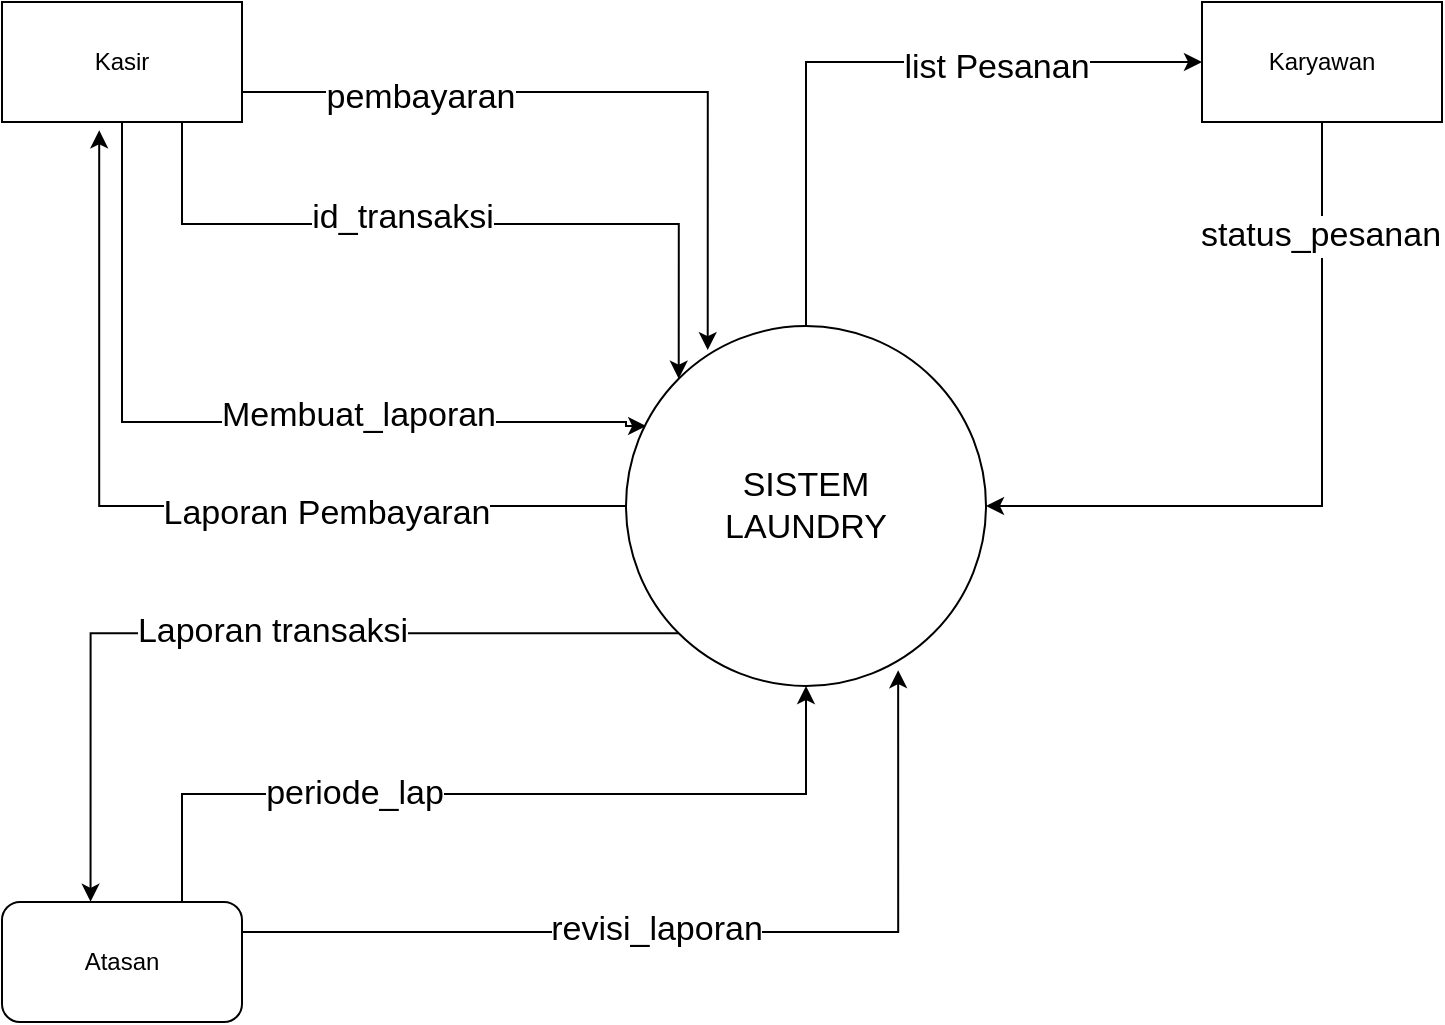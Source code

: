 <mxfile version="20.7.4" type="github" pages="5">
  <diagram name="Page-1" id="b520641d-4fe3-3701-9064-5fc419738815">
    <mxGraphModel dx="880" dy="465" grid="1" gridSize="10" guides="1" tooltips="1" connect="1" arrows="1" fold="1" page="1" pageScale="1" pageWidth="1100" pageHeight="850" background="none" math="0" shadow="0">
      <root>
        <mxCell id="0" />
        <mxCell id="1" parent="0" />
        <mxCell id="gmkQyzEVSHB1KBnhdpyR-9" style="edgeStyle=orthogonalEdgeStyle;rounded=0;orthogonalLoop=1;jettySize=auto;html=1;exitX=0.75;exitY=1;exitDx=0;exitDy=0;entryX=0;entryY=0;entryDx=0;entryDy=0;fontSize=17;" parent="1" source="gmkQyzEVSHB1KBnhdpyR-1" target="gmkQyzEVSHB1KBnhdpyR-2" edge="1">
          <mxGeometry relative="1" as="geometry" />
        </mxCell>
        <mxCell id="gmkQyzEVSHB1KBnhdpyR-10" value="id_transaksi" style="edgeLabel;html=1;align=center;verticalAlign=middle;resizable=0;points=[];fontSize=17;" parent="gmkQyzEVSHB1KBnhdpyR-9" vertex="1" connectable="0">
          <mxGeometry x="-0.403" y="3" relative="1" as="geometry">
            <mxPoint x="48" as="offset" />
          </mxGeometry>
        </mxCell>
        <mxCell id="gmkQyzEVSHB1KBnhdpyR-11" style="edgeStyle=orthogonalEdgeStyle;rounded=0;orthogonalLoop=1;jettySize=auto;html=1;exitX=1;exitY=0.75;exitDx=0;exitDy=0;entryX=0.227;entryY=0.067;entryDx=0;entryDy=0;entryPerimeter=0;fontSize=17;" parent="1" source="gmkQyzEVSHB1KBnhdpyR-1" target="gmkQyzEVSHB1KBnhdpyR-2" edge="1">
          <mxGeometry relative="1" as="geometry" />
        </mxCell>
        <mxCell id="gmkQyzEVSHB1KBnhdpyR-12" value="pembayaran" style="edgeLabel;html=1;align=center;verticalAlign=middle;resizable=0;points=[];fontSize=17;" parent="gmkQyzEVSHB1KBnhdpyR-11" vertex="1" connectable="0">
          <mxGeometry x="-0.51" y="-3" relative="1" as="geometry">
            <mxPoint as="offset" />
          </mxGeometry>
        </mxCell>
        <mxCell id="PLoJnBfHy9YoaFX-_E0t-13" style="edgeStyle=orthogonalEdgeStyle;rounded=0;orthogonalLoop=1;jettySize=auto;html=1;exitX=0.5;exitY=1;exitDx=0;exitDy=0;entryX=0.056;entryY=0.278;entryDx=0;entryDy=0;entryPerimeter=0;fontSize=17;startArrow=none;startFill=0;endArrow=classic;endFill=1;" parent="1" source="gmkQyzEVSHB1KBnhdpyR-1" target="gmkQyzEVSHB1KBnhdpyR-2" edge="1">
          <mxGeometry relative="1" as="geometry">
            <Array as="points">
              <mxPoint x="220" y="310" />
              <mxPoint x="472" y="310" />
              <mxPoint x="472" y="312" />
            </Array>
          </mxGeometry>
        </mxCell>
        <mxCell id="PLoJnBfHy9YoaFX-_E0t-14" value="Membuat_laporan" style="edgeLabel;html=1;align=center;verticalAlign=middle;resizable=0;points=[];fontSize=17;" parent="PLoJnBfHy9YoaFX-_E0t-13" vertex="1" connectable="0">
          <mxGeometry x="0.067" y="3" relative="1" as="geometry">
            <mxPoint x="47" as="offset" />
          </mxGeometry>
        </mxCell>
        <mxCell id="gmkQyzEVSHB1KBnhdpyR-1" value="Kasir" style="rounded=0;whiteSpace=wrap;html=1;" parent="1" vertex="1">
          <mxGeometry x="160" y="100" width="120" height="60" as="geometry" />
        </mxCell>
        <mxCell id="gmkQyzEVSHB1KBnhdpyR-14" style="edgeStyle=orthogonalEdgeStyle;rounded=0;orthogonalLoop=1;jettySize=auto;html=1;exitX=0;exitY=0.5;exitDx=0;exitDy=0;entryX=0.405;entryY=1.069;entryDx=0;entryDy=0;entryPerimeter=0;fontSize=17;" parent="1" source="gmkQyzEVSHB1KBnhdpyR-2" target="gmkQyzEVSHB1KBnhdpyR-1" edge="1">
          <mxGeometry relative="1" as="geometry" />
        </mxCell>
        <mxCell id="gmkQyzEVSHB1KBnhdpyR-15" value="Laporan Pembayaran" style="edgeLabel;html=1;align=center;verticalAlign=middle;resizable=0;points=[];fontSize=17;" parent="gmkQyzEVSHB1KBnhdpyR-14" vertex="1" connectable="0">
          <mxGeometry x="-0.314" y="4" relative="1" as="geometry">
            <mxPoint x="5" as="offset" />
          </mxGeometry>
        </mxCell>
        <mxCell id="gmkQyzEVSHB1KBnhdpyR-22" style="edgeStyle=orthogonalEdgeStyle;rounded=0;orthogonalLoop=1;jettySize=auto;html=1;exitX=0.5;exitY=0;exitDx=0;exitDy=0;entryX=0;entryY=0.5;entryDx=0;entryDy=0;fontSize=17;" parent="1" source="gmkQyzEVSHB1KBnhdpyR-2" target="gmkQyzEVSHB1KBnhdpyR-3" edge="1">
          <mxGeometry relative="1" as="geometry" />
        </mxCell>
        <mxCell id="gmkQyzEVSHB1KBnhdpyR-23" value="list Pesanan" style="edgeLabel;html=1;align=center;verticalAlign=middle;resizable=0;points=[];fontSize=17;" parent="gmkQyzEVSHB1KBnhdpyR-22" vertex="1" connectable="0">
          <mxGeometry x="0.082" y="-3" relative="1" as="geometry">
            <mxPoint x="48" as="offset" />
          </mxGeometry>
        </mxCell>
        <mxCell id="gmkQyzEVSHB1KBnhdpyR-25" style="edgeStyle=orthogonalEdgeStyle;rounded=0;orthogonalLoop=1;jettySize=auto;html=1;exitX=0;exitY=1;exitDx=0;exitDy=0;entryX=0.369;entryY=-0.002;entryDx=0;entryDy=0;entryPerimeter=0;fontSize=17;" parent="1" source="gmkQyzEVSHB1KBnhdpyR-2" target="gmkQyzEVSHB1KBnhdpyR-5" edge="1">
          <mxGeometry relative="1" as="geometry" />
        </mxCell>
        <mxCell id="gmkQyzEVSHB1KBnhdpyR-26" value="Laporan transaksi" style="edgeLabel;html=1;align=center;verticalAlign=middle;resizable=0;points=[];fontSize=17;" parent="gmkQyzEVSHB1KBnhdpyR-25" vertex="1" connectable="0">
          <mxGeometry x="-0.047" y="-1" relative="1" as="geometry">
            <mxPoint as="offset" />
          </mxGeometry>
        </mxCell>
        <mxCell id="gmkQyzEVSHB1KBnhdpyR-2" value="&lt;font style=&quot;font-size: 17px;&quot;&gt;SISTEM &lt;br&gt;LAUNDRY&lt;/font&gt;" style="ellipse;whiteSpace=wrap;html=1;" parent="1" vertex="1">
          <mxGeometry x="472" y="262" width="180" height="180" as="geometry" />
        </mxCell>
        <mxCell id="gmkQyzEVSHB1KBnhdpyR-18" style="edgeStyle=orthogonalEdgeStyle;rounded=0;orthogonalLoop=1;jettySize=auto;html=1;exitX=0.5;exitY=1;exitDx=0;exitDy=0;entryX=1;entryY=0.5;entryDx=0;entryDy=0;fontSize=17;" parent="1" source="gmkQyzEVSHB1KBnhdpyR-3" target="gmkQyzEVSHB1KBnhdpyR-2" edge="1">
          <mxGeometry relative="1" as="geometry" />
        </mxCell>
        <mxCell id="gmkQyzEVSHB1KBnhdpyR-19" value="status_pesanan" style="edgeLabel;html=1;align=center;verticalAlign=middle;resizable=0;points=[];fontSize=17;" parent="gmkQyzEVSHB1KBnhdpyR-18" vertex="1" connectable="0">
          <mxGeometry x="-0.683" y="-1" relative="1" as="geometry">
            <mxPoint as="offset" />
          </mxGeometry>
        </mxCell>
        <mxCell id="gmkQyzEVSHB1KBnhdpyR-3" value="Karyawan" style="rounded=0;whiteSpace=wrap;html=1;" parent="1" vertex="1">
          <mxGeometry x="760" y="100" width="120" height="60" as="geometry" />
        </mxCell>
        <mxCell id="gmkQyzEVSHB1KBnhdpyR-8" style="edgeStyle=orthogonalEdgeStyle;rounded=0;orthogonalLoop=1;jettySize=auto;html=1;exitX=0.75;exitY=0;exitDx=0;exitDy=0;fontSize=17;" parent="1" source="gmkQyzEVSHB1KBnhdpyR-5" target="gmkQyzEVSHB1KBnhdpyR-2" edge="1">
          <mxGeometry relative="1" as="geometry" />
        </mxCell>
        <mxCell id="gmkQyzEVSHB1KBnhdpyR-24" value="periode_lap" style="edgeLabel;html=1;align=center;verticalAlign=middle;resizable=0;points=[];fontSize=17;" parent="gmkQyzEVSHB1KBnhdpyR-8" vertex="1" connectable="0">
          <mxGeometry x="-0.335" relative="1" as="geometry">
            <mxPoint as="offset" />
          </mxGeometry>
        </mxCell>
        <mxCell id="PLoJnBfHy9YoaFX-_E0t-9" style="edgeStyle=orthogonalEdgeStyle;rounded=0;orthogonalLoop=1;jettySize=auto;html=1;exitX=1;exitY=0.25;exitDx=0;exitDy=0;entryX=0.756;entryY=0.956;entryDx=0;entryDy=0;entryPerimeter=0;fontSize=17;startArrow=none;startFill=0;endArrow=classic;endFill=1;" parent="1" source="gmkQyzEVSHB1KBnhdpyR-5" target="gmkQyzEVSHB1KBnhdpyR-2" edge="1">
          <mxGeometry relative="1" as="geometry" />
        </mxCell>
        <mxCell id="PLoJnBfHy9YoaFX-_E0t-10" value="revisi_laporan" style="edgeLabel;html=1;align=center;verticalAlign=middle;resizable=0;points=[];fontSize=17;" parent="PLoJnBfHy9YoaFX-_E0t-9" vertex="1" connectable="0">
          <mxGeometry x="-0.098" y="-3" relative="1" as="geometry">
            <mxPoint y="-4" as="offset" />
          </mxGeometry>
        </mxCell>
        <mxCell id="gmkQyzEVSHB1KBnhdpyR-5" value="Atasan" style="rounded=1;whiteSpace=wrap;html=1;" parent="1" vertex="1">
          <mxGeometry x="160" y="550" width="120" height="60" as="geometry" />
        </mxCell>
      </root>
    </mxGraphModel>
  </diagram>
  <diagram id="h-2sY4D89F5GFu1-Nezz" name="Halaman-2">
    <mxGraphModel dx="880" dy="465" grid="1" gridSize="10" guides="1" tooltips="1" connect="1" arrows="1" fold="1" page="1" pageScale="1" pageWidth="827" pageHeight="1169" math="0" shadow="0">
      <root>
        <mxCell id="0" />
        <mxCell id="1" parent="0" />
        <mxCell id="NVnCQtZbrxtKKmBB1BB7-1" style="edgeStyle=orthogonalEdgeStyle;rounded=0;orthogonalLoop=1;jettySize=auto;html=1;exitX=0.75;exitY=1;exitDx=0;exitDy=0;entryX=0.408;entryY=-0.017;entryDx=0;entryDy=0;fontSize=17;entryPerimeter=0;" parent="1" source="NVnCQtZbrxtKKmBB1BB7-5" target="NVnCQtZbrxtKKmBB1BB7-8" edge="1">
          <mxGeometry relative="1" as="geometry">
            <mxPoint x="340.36" y="288.36" as="targetPoint" />
          </mxGeometry>
        </mxCell>
        <mxCell id="NVnCQtZbrxtKKmBB1BB7-2" value="id_transaksi" style="edgeLabel;html=1;align=center;verticalAlign=middle;resizable=0;points=[];fontSize=17;" parent="NVnCQtZbrxtKKmBB1BB7-1" vertex="1" connectable="0">
          <mxGeometry x="-0.403" y="3" relative="1" as="geometry">
            <mxPoint x="48" as="offset" />
          </mxGeometry>
        </mxCell>
        <mxCell id="NVnCQtZbrxtKKmBB1BB7-3" style="edgeStyle=orthogonalEdgeStyle;rounded=0;orthogonalLoop=1;jettySize=auto;html=1;exitX=1;exitY=0.75;exitDx=0;exitDy=0;entryX=0.633;entryY=-0.017;entryDx=0;entryDy=0;entryPerimeter=0;fontSize=17;" parent="1" source="NVnCQtZbrxtKKmBB1BB7-5" target="NVnCQtZbrxtKKmBB1BB7-8" edge="1">
          <mxGeometry relative="1" as="geometry">
            <mxPoint x="354.86" y="274.06" as="targetPoint" />
          </mxGeometry>
        </mxCell>
        <mxCell id="NVnCQtZbrxtKKmBB1BB7-4" value="pembayaran" style="edgeLabel;html=1;align=center;verticalAlign=middle;resizable=0;points=[];fontSize=17;" parent="NVnCQtZbrxtKKmBB1BB7-3" vertex="1" connectable="0">
          <mxGeometry x="-0.51" y="-3" relative="1" as="geometry">
            <mxPoint as="offset" />
          </mxGeometry>
        </mxCell>
        <mxCell id="3VnZA3nmT3vvTwH0N_-h-5" style="edgeStyle=orthogonalEdgeStyle;rounded=0;orthogonalLoop=1;jettySize=auto;html=1;exitX=0.5;exitY=1;exitDx=0;exitDy=0;entryX=0.006;entryY=0.368;entryDx=0;entryDy=0;entryPerimeter=0;fontSize=17;startArrow=none;startFill=0;endArrow=classic;endFill=1;" parent="1" source="NVnCQtZbrxtKKmBB1BB7-5" target="NVnCQtZbrxtKKmBB1BB7-8" edge="1">
          <mxGeometry relative="1" as="geometry" />
        </mxCell>
        <mxCell id="3VnZA3nmT3vvTwH0N_-h-6" value="Membuat_Laporan" style="edgeLabel;html=1;align=center;verticalAlign=middle;resizable=0;points=[];fontSize=17;" parent="3VnZA3nmT3vvTwH0N_-h-5" vertex="1" connectable="0">
          <mxGeometry x="0.126" y="-1" relative="1" as="geometry">
            <mxPoint x="49" as="offset" />
          </mxGeometry>
        </mxCell>
        <mxCell id="NVnCQtZbrxtKKmBB1BB7-5" value="Kasir" style="rounded=0;whiteSpace=wrap;html=1;" parent="1" vertex="1">
          <mxGeometry x="2" y="100" width="120" height="60" as="geometry" />
        </mxCell>
        <mxCell id="NVnCQtZbrxtKKmBB1BB7-6" style="edgeStyle=orthogonalEdgeStyle;rounded=0;orthogonalLoop=1;jettySize=auto;html=1;entryX=0.405;entryY=1.069;entryDx=0;entryDy=0;entryPerimeter=0;fontSize=17;exitX=0;exitY=0.684;exitDx=0;exitDy=0;exitPerimeter=0;" parent="1" source="NVnCQtZbrxtKKmBB1BB7-8" target="NVnCQtZbrxtKKmBB1BB7-5" edge="1">
          <mxGeometry relative="1" as="geometry">
            <mxPoint x="314" y="352" as="sourcePoint" />
          </mxGeometry>
        </mxCell>
        <mxCell id="NVnCQtZbrxtKKmBB1BB7-7" value="Laporan Pembayaran" style="edgeLabel;html=1;align=center;verticalAlign=middle;resizable=0;points=[];fontSize=17;" parent="NVnCQtZbrxtKKmBB1BB7-6" vertex="1" connectable="0">
          <mxGeometry x="-0.314" y="4" relative="1" as="geometry">
            <mxPoint x="17" as="offset" />
          </mxGeometry>
        </mxCell>
        <mxCell id="wMjJxN7XQBI4Dl49JJMS-15" style="edgeStyle=none;rounded=0;orthogonalLoop=1;jettySize=auto;html=1;fontSize=17;entryX=0.5;entryY=0;entryDx=0;entryDy=0;exitX=1;exitY=1;exitDx=0;exitDy=0;" parent="1" source="NVnCQtZbrxtKKmBB1BB7-8" target="vqluylLDk3Z0Pv0C5D-C-7" edge="1">
          <mxGeometry relative="1" as="geometry" />
        </mxCell>
        <mxCell id="wMjJxN7XQBI4Dl49JJMS-16" value="Rec_user" style="edgeLabel;html=1;align=center;verticalAlign=middle;resizable=0;points=[];fontSize=17;" parent="wMjJxN7XQBI4Dl49JJMS-15" vertex="1" connectable="0">
          <mxGeometry x="-0.431" y="-3" relative="1" as="geometry">
            <mxPoint as="offset" />
          </mxGeometry>
        </mxCell>
        <mxCell id="wMjJxN7XQBI4Dl49JJMS-19" style="edgeStyle=none;rounded=0;orthogonalLoop=1;jettySize=auto;html=1;exitX=0;exitY=1;exitDx=0;exitDy=0;entryX=0.463;entryY=-0.028;entryDx=0;entryDy=0;entryPerimeter=0;fontSize=17;" parent="1" source="NVnCQtZbrxtKKmBB1BB7-8" target="NVnCQtZbrxtKKmBB1BB7-9" edge="1">
          <mxGeometry relative="1" as="geometry" />
        </mxCell>
        <mxCell id="wMjJxN7XQBI4Dl49JJMS-20" value="Rec_paket" style="edgeLabel;html=1;align=center;verticalAlign=middle;resizable=0;points=[];fontSize=17;" parent="wMjJxN7XQBI4Dl49JJMS-19" vertex="1" connectable="0">
          <mxGeometry x="-0.12" y="-3" relative="1" as="geometry">
            <mxPoint as="offset" />
          </mxGeometry>
        </mxCell>
        <mxCell id="NVnCQtZbrxtKKmBB1BB7-8" value="Mengolah&lt;br&gt;Data&lt;br&gt;Transaksi" style="ellipse;whiteSpace=wrap;html=1;aspect=fixed;fontSize=17;" parent="1" vertex="1">
          <mxGeometry x="272" y="290" width="120" height="120" as="geometry" />
        </mxCell>
        <mxCell id="wMjJxN7XQBI4Dl49JJMS-34" style="edgeStyle=none;rounded=0;orthogonalLoop=1;jettySize=auto;html=1;exitX=0.25;exitY=1;exitDx=0;exitDy=0;fontSize=17;" parent="1" source="NVnCQtZbrxtKKmBB1BB7-9" target="wMjJxN7XQBI4Dl49JJMS-14" edge="1">
          <mxGeometry relative="1" as="geometry" />
        </mxCell>
        <mxCell id="wMjJxN7XQBI4Dl49JJMS-35" value="Rec_Paket" style="edgeLabel;html=1;align=center;verticalAlign=middle;resizable=0;points=[];fontSize=17;" parent="wMjJxN7XQBI4Dl49JJMS-34" vertex="1" connectable="0">
          <mxGeometry x="-0.239" y="-1" relative="1" as="geometry">
            <mxPoint x="1" as="offset" />
          </mxGeometry>
        </mxCell>
        <mxCell id="NVnCQtZbrxtKKmBB1BB7-9" value="Paket" style="shape=partialRectangle;whiteSpace=wrap;html=1;left=0;right=0;fillColor=none;fontSize=17;" parent="1" vertex="1">
          <mxGeometry x="38" y="521" width="120" height="60" as="geometry" />
        </mxCell>
        <mxCell id="NVnCQtZbrxtKKmBB1BB7-10" value="Pelanggan" style="shape=partialRectangle;whiteSpace=wrap;html=1;left=0;right=0;fillColor=none;fontSize=17;" parent="1" vertex="1">
          <mxGeometry x="241" y="521" width="120" height="60" as="geometry" />
        </mxCell>
        <mxCell id="vqluylLDk3Z0Pv0C5D-C-1" style="edgeStyle=orthogonalEdgeStyle;rounded=0;orthogonalLoop=1;jettySize=auto;html=1;exitX=0.333;exitY=0;exitDx=0;exitDy=0;entryX=0;entryY=0.5;entryDx=0;entryDy=0;fontSize=17;exitPerimeter=0;" parent="1" source="vqluylLDk3Z0Pv0C5D-C-6" target="vqluylLDk3Z0Pv0C5D-C-5" edge="1">
          <mxGeometry relative="1" as="geometry">
            <mxPoint x="508" y="258.0" as="sourcePoint" />
          </mxGeometry>
        </mxCell>
        <mxCell id="vqluylLDk3Z0Pv0C5D-C-2" value="list Pesanan" style="edgeLabel;html=1;align=center;verticalAlign=middle;resizable=0;points=[];fontSize=17;" parent="vqluylLDk3Z0Pv0C5D-C-1" vertex="1" connectable="0">
          <mxGeometry x="0.082" y="-3" relative="1" as="geometry">
            <mxPoint x="48" as="offset" />
          </mxGeometry>
        </mxCell>
        <mxCell id="vqluylLDk3Z0Pv0C5D-C-3" style="edgeStyle=orthogonalEdgeStyle;rounded=0;orthogonalLoop=1;jettySize=auto;html=1;exitX=0.5;exitY=1;exitDx=0;exitDy=0;entryX=1;entryY=0;entryDx=0;entryDy=0;fontSize=17;" parent="1" source="vqluylLDk3Z0Pv0C5D-C-5" target="vqluylLDk3Z0Pv0C5D-C-6" edge="1">
          <mxGeometry relative="1" as="geometry">
            <mxPoint x="598" y="348" as="targetPoint" />
          </mxGeometry>
        </mxCell>
        <mxCell id="vqluylLDk3Z0Pv0C5D-C-4" value="status_pesanan" style="edgeLabel;html=1;align=center;verticalAlign=middle;resizable=0;points=[];fontSize=17;" parent="vqluylLDk3Z0Pv0C5D-C-3" vertex="1" connectable="0">
          <mxGeometry x="-0.683" y="-1" relative="1" as="geometry">
            <mxPoint as="offset" />
          </mxGeometry>
        </mxCell>
        <mxCell id="vqluylLDk3Z0Pv0C5D-C-5" value="Karyawan" style="rounded=0;whiteSpace=wrap;html=1;" parent="1" vertex="1">
          <mxGeometry x="706" y="96" width="120" height="60" as="geometry" />
        </mxCell>
        <mxCell id="vqluylLDk3Z0Pv0C5D-C-6" value="Mengolah&lt;br&gt;Data&lt;br&gt;Pesanan" style="ellipse;whiteSpace=wrap;html=1;aspect=fixed;fontSize=17;" parent="1" vertex="1">
          <mxGeometry x="446" y="286" width="120" height="120" as="geometry" />
        </mxCell>
        <mxCell id="vqluylLDk3Z0Pv0C5D-C-7" value="User" style="shape=partialRectangle;whiteSpace=wrap;html=1;left=0;right=0;fillColor=none;fontSize=17;" parent="1" vertex="1">
          <mxGeometry x="441" y="520" width="120" height="60" as="geometry" />
        </mxCell>
        <mxCell id="vqluylLDk3Z0Pv0C5D-C-8" value="transaksi" style="shape=partialRectangle;whiteSpace=wrap;html=1;left=0;right=0;fillColor=none;fontSize=17;" parent="1" vertex="1">
          <mxGeometry x="642" y="520" width="120" height="60" as="geometry" />
        </mxCell>
        <mxCell id="wMjJxN7XQBI4Dl49JJMS-6" style="edgeStyle=orthogonalEdgeStyle;rounded=0;orthogonalLoop=1;jettySize=auto;html=1;entryX=0.369;entryY=-0.002;entryDx=0;entryDy=0;entryPerimeter=0;fontSize=17;exitX=-0.007;exitY=0.399;exitDx=0;exitDy=0;exitPerimeter=0;" parent="1" source="wMjJxN7XQBI4Dl49JJMS-14" target="wMjJxN7XQBI4Dl49JJMS-10" edge="1">
          <mxGeometry relative="1" as="geometry">
            <mxPoint x="230" y="755" as="sourcePoint" />
          </mxGeometry>
        </mxCell>
        <mxCell id="wMjJxN7XQBI4Dl49JJMS-7" value="Laporan transaksi" style="edgeLabel;html=1;align=center;verticalAlign=middle;resizable=0;points=[];fontSize=17;" parent="wMjJxN7XQBI4Dl49JJMS-6" vertex="1" connectable="0">
          <mxGeometry x="-0.047" y="-1" relative="1" as="geometry">
            <mxPoint as="offset" />
          </mxGeometry>
        </mxCell>
        <mxCell id="wMjJxN7XQBI4Dl49JJMS-8" style="edgeStyle=orthogonalEdgeStyle;rounded=0;orthogonalLoop=1;jettySize=auto;html=1;exitX=0.75;exitY=0;exitDx=0;exitDy=0;fontSize=17;" parent="1" source="wMjJxN7XQBI4Dl49JJMS-10" target="wMjJxN7XQBI4Dl49JJMS-14" edge="1">
          <mxGeometry relative="1" as="geometry">
            <mxPoint x="320" y="850" as="targetPoint" />
          </mxGeometry>
        </mxCell>
        <mxCell id="wMjJxN7XQBI4Dl49JJMS-9" value="periode_lap" style="edgeLabel;html=1;align=center;verticalAlign=middle;resizable=0;points=[];fontSize=17;" parent="wMjJxN7XQBI4Dl49JJMS-8" vertex="1" connectable="0">
          <mxGeometry x="-0.335" relative="1" as="geometry">
            <mxPoint as="offset" />
          </mxGeometry>
        </mxCell>
        <mxCell id="wMjJxN7XQBI4Dl49JJMS-10" value="Atasan" style="rounded=1;whiteSpace=wrap;html=1;" parent="1" vertex="1">
          <mxGeometry x="2" y="889.36" width="120" height="60" as="geometry" />
        </mxCell>
        <mxCell id="wMjJxN7XQBI4Dl49JJMS-14" value="Mengolah&lt;br&gt;Data&lt;br&gt;Laporan" style="ellipse;whiteSpace=wrap;html=1;aspect=fixed;fontSize=17;" parent="1" vertex="1">
          <mxGeometry x="270" y="705" width="120" height="120" as="geometry" />
        </mxCell>
        <mxCell id="wMjJxN7XQBI4Dl49JJMS-21" value="" style="endArrow=classic;html=1;rounded=0;fontSize=17;entryX=0.5;entryY=0;entryDx=0;entryDy=0;" parent="1" target="NVnCQtZbrxtKKmBB1BB7-10" edge="1">
          <mxGeometry width="50" height="50" relative="1" as="geometry">
            <mxPoint x="310" y="410" as="sourcePoint" />
            <mxPoint x="40" y="450" as="targetPoint" />
          </mxGeometry>
        </mxCell>
        <mxCell id="wMjJxN7XQBI4Dl49JJMS-22" value="Rec_Pelanggan" style="edgeLabel;html=1;align=center;verticalAlign=middle;resizable=0;points=[];fontSize=17;" parent="wMjJxN7XQBI4Dl49JJMS-21" vertex="1" connectable="0">
          <mxGeometry x="-0.233" y="3" relative="1" as="geometry">
            <mxPoint as="offset" />
          </mxGeometry>
        </mxCell>
        <mxCell id="wMjJxN7XQBI4Dl49JJMS-23" value="" style="endArrow=classic;startArrow=classic;html=1;rounded=0;fontSize=17;exitX=0.5;exitY=0;exitDx=0;exitDy=0;" parent="1" source="vqluylLDk3Z0Pv0C5D-C-8" target="NVnCQtZbrxtKKmBB1BB7-8" edge="1">
          <mxGeometry width="50" height="50" relative="1" as="geometry">
            <mxPoint x="570" y="500" as="sourcePoint" />
            <mxPoint x="620" y="450" as="targetPoint" />
          </mxGeometry>
        </mxCell>
        <mxCell id="wMjJxN7XQBI4Dl49JJMS-24" value="Rec.Transaksi" style="edgeLabel;html=1;align=center;verticalAlign=middle;resizable=0;points=[];fontSize=17;" parent="wMjJxN7XQBI4Dl49JJMS-23" vertex="1" connectable="0">
          <mxGeometry x="0.535" relative="1" as="geometry">
            <mxPoint x="61" y="42" as="offset" />
          </mxGeometry>
        </mxCell>
        <mxCell id="wMjJxN7XQBI4Dl49JJMS-25" value="" style="endArrow=classic;startArrow=classic;html=1;rounded=0;fontSize=17;exitX=0.75;exitY=0;exitDx=0;exitDy=0;" parent="1" source="vqluylLDk3Z0Pv0C5D-C-8" edge="1">
          <mxGeometry width="50" height="50" relative="1" as="geometry">
            <mxPoint x="865.48" y="520" as="sourcePoint" />
            <mxPoint x="550" y="380" as="targetPoint" />
          </mxGeometry>
        </mxCell>
        <mxCell id="wMjJxN7XQBI4Dl49JJMS-26" value="Rec.Transaksi" style="edgeLabel;html=1;align=center;verticalAlign=middle;resizable=0;points=[];fontSize=17;" parent="wMjJxN7XQBI4Dl49JJMS-25" vertex="1" connectable="0">
          <mxGeometry x="0.535" relative="1" as="geometry">
            <mxPoint x="61" y="42" as="offset" />
          </mxGeometry>
        </mxCell>
        <mxCell id="wMjJxN7XQBI4Dl49JJMS-28" value="" style="endArrow=none;startArrow=classic;html=1;rounded=0;fontSize=17;entryX=0.5;entryY=1;entryDx=0;entryDy=0;exitX=1;exitY=0.5;exitDx=0;exitDy=0;endFill=0;" parent="1" source="wMjJxN7XQBI4Dl49JJMS-14" target="vqluylLDk3Z0Pv0C5D-C-8" edge="1">
          <mxGeometry width="50" height="50" relative="1" as="geometry">
            <mxPoint x="560" y="670" as="sourcePoint" />
            <mxPoint x="610" y="620" as="targetPoint" />
          </mxGeometry>
        </mxCell>
        <mxCell id="wMjJxN7XQBI4Dl49JJMS-29" value="Rec_transaksi" style="edgeLabel;html=1;align=center;verticalAlign=middle;resizable=0;points=[];fontSize=17;" parent="wMjJxN7XQBI4Dl49JJMS-28" vertex="1" connectable="0">
          <mxGeometry x="-0.155" y="-2" relative="1" as="geometry">
            <mxPoint as="offset" />
          </mxGeometry>
        </mxCell>
        <mxCell id="wMjJxN7XQBI4Dl49JJMS-30" value="" style="endArrow=none;startArrow=classic;html=1;rounded=0;fontSize=17;exitX=0.667;exitY=0.029;exitDx=0;exitDy=0;exitPerimeter=0;endFill=0;" parent="1" source="wMjJxN7XQBI4Dl49JJMS-14" target="vqluylLDk3Z0Pv0C5D-C-7" edge="1">
          <mxGeometry width="50" height="50" relative="1" as="geometry">
            <mxPoint x="370" y="700" as="sourcePoint" />
            <mxPoint x="420" y="650" as="targetPoint" />
          </mxGeometry>
        </mxCell>
        <mxCell id="wMjJxN7XQBI4Dl49JJMS-31" value="Rec_User" style="edgeLabel;html=1;align=center;verticalAlign=middle;resizable=0;points=[];fontSize=17;" parent="wMjJxN7XQBI4Dl49JJMS-30" vertex="1" connectable="0">
          <mxGeometry x="-0.363" y="-3" relative="1" as="geometry">
            <mxPoint y="1" as="offset" />
          </mxGeometry>
        </mxCell>
        <mxCell id="wMjJxN7XQBI4Dl49JJMS-32" value="" style="endArrow=none;startArrow=classic;html=1;rounded=0;fontSize=17;entryX=0.5;entryY=1;entryDx=0;entryDy=0;endFill=0;" parent="1" target="NVnCQtZbrxtKKmBB1BB7-10" edge="1">
          <mxGeometry width="50" height="50" relative="1" as="geometry">
            <mxPoint x="301" y="710" as="sourcePoint" />
            <mxPoint x="270" y="600" as="targetPoint" />
            <Array as="points" />
          </mxGeometry>
        </mxCell>
        <mxCell id="wMjJxN7XQBI4Dl49JJMS-33" value="Rec_Pelanggan" style="edgeLabel;html=1;align=center;verticalAlign=middle;resizable=0;points=[];fontSize=17;" parent="wMjJxN7XQBI4Dl49JJMS-32" vertex="1" connectable="0">
          <mxGeometry x="-0.505" relative="1" as="geometry">
            <mxPoint y="-46" as="offset" />
          </mxGeometry>
        </mxCell>
        <mxCell id="qjrd3eKuODRcjqtblX96-1" style="edgeStyle=orthogonalEdgeStyle;rounded=0;orthogonalLoop=1;jettySize=auto;html=1;exitX=1;exitY=0.25;exitDx=0;exitDy=0;entryX=1;entryY=1;entryDx=0;entryDy=0;fontSize=17;startArrow=none;startFill=0;endArrow=classic;endFill=1;" parent="1" target="wMjJxN7XQBI4Dl49JJMS-14" edge="1">
          <mxGeometry relative="1" as="geometry">
            <mxPoint x="122" y="930.92" as="sourcePoint" />
            <mxPoint x="450.08" y="800.0" as="targetPoint" />
          </mxGeometry>
        </mxCell>
        <mxCell id="qjrd3eKuODRcjqtblX96-2" value="revisi_laporan" style="edgeLabel;html=1;align=center;verticalAlign=middle;resizable=0;points=[];fontSize=17;" parent="qjrd3eKuODRcjqtblX96-1" vertex="1" connectable="0">
          <mxGeometry x="-0.098" y="-3" relative="1" as="geometry">
            <mxPoint y="-4" as="offset" />
          </mxGeometry>
        </mxCell>
      </root>
    </mxGraphModel>
  </diagram>
  <diagram id="ngHB8QPKYPY-uUQaLAaR" name="Halaman-3">
    <mxGraphModel dx="880" dy="465" grid="1" gridSize="10" guides="1" tooltips="1" connect="1" arrows="1" fold="1" page="1" pageScale="1" pageWidth="827" pageHeight="1169" math="0" shadow="0">
      <root>
        <mxCell id="0" />
        <mxCell id="1" parent="0" />
        <mxCell id="3JBPiMKz8CoHigvMFbxr-1" style="edgeStyle=orthogonalEdgeStyle;rounded=0;orthogonalLoop=1;jettySize=auto;html=1;exitX=0.75;exitY=1;exitDx=0;exitDy=0;entryX=0;entryY=1;entryDx=0;entryDy=0;fontSize=17;" parent="1" source="3JBPiMKz8CoHigvMFbxr-7" target="3JBPiMKz8CoHigvMFbxr-11" edge="1">
          <mxGeometry relative="1" as="geometry">
            <mxPoint x="378.36" y="238.36" as="targetPoint" />
          </mxGeometry>
        </mxCell>
        <mxCell id="3JBPiMKz8CoHigvMFbxr-2" value="id_transaksi" style="edgeLabel;html=1;align=center;verticalAlign=middle;resizable=0;points=[];fontSize=17;" parent="3JBPiMKz8CoHigvMFbxr-1" vertex="1" connectable="0">
          <mxGeometry x="-0.403" y="3" relative="1" as="geometry">
            <mxPoint x="48" as="offset" />
          </mxGeometry>
        </mxCell>
        <mxCell id="3JBPiMKz8CoHigvMFbxr-3" style="edgeStyle=orthogonalEdgeStyle;rounded=0;orthogonalLoop=1;jettySize=auto;html=1;exitX=1;exitY=0.75;exitDx=0;exitDy=0;entryX=0;entryY=0.5;entryDx=0;entryDy=0;fontSize=17;" parent="1" source="3JBPiMKz8CoHigvMFbxr-7" target="3JBPiMKz8CoHigvMFbxr-11" edge="1">
          <mxGeometry relative="1" as="geometry">
            <mxPoint x="392.86" y="224.06" as="targetPoint" />
            <Array as="points">
              <mxPoint x="400" y="95" />
              <mxPoint x="400" y="110" />
            </Array>
          </mxGeometry>
        </mxCell>
        <mxCell id="3JBPiMKz8CoHigvMFbxr-4" value="pembayaran" style="edgeLabel;html=1;align=center;verticalAlign=middle;resizable=0;points=[];fontSize=17;" parent="3JBPiMKz8CoHigvMFbxr-3" vertex="1" connectable="0">
          <mxGeometry x="-0.51" y="-3" relative="1" as="geometry">
            <mxPoint as="offset" />
          </mxGeometry>
        </mxCell>
        <mxCell id="3JBPiMKz8CoHigvMFbxr-5" style="edgeStyle=orthogonalEdgeStyle;rounded=0;orthogonalLoop=1;jettySize=auto;html=1;exitX=0.5;exitY=1;exitDx=0;exitDy=0;entryX=0;entryY=0.5;entryDx=0;entryDy=0;fontSize=17;startArrow=none;startFill=0;endArrow=classic;endFill=1;" parent="1" source="3JBPiMKz8CoHigvMFbxr-7" edge="1">
          <mxGeometry relative="1" as="geometry">
            <mxPoint x="700.0" y="528" as="targetPoint" />
            <Array as="points">
              <mxPoint x="100" y="508" />
              <mxPoint x="640" y="508" />
              <mxPoint x="640" y="528" />
            </Array>
            <mxPoint x="100" y="138.0" as="sourcePoint" />
          </mxGeometry>
        </mxCell>
        <mxCell id="3JBPiMKz8CoHigvMFbxr-6" value="Membuat_laporan" style="edgeLabel;html=1;align=center;verticalAlign=middle;resizable=0;points=[];fontSize=17;" parent="3JBPiMKz8CoHigvMFbxr-5" vertex="1" connectable="0">
          <mxGeometry x="0.067" y="3" relative="1" as="geometry">
            <mxPoint x="47" as="offset" />
          </mxGeometry>
        </mxCell>
        <mxCell id="3JBPiMKz8CoHigvMFbxr-7" value="Kasir" style="rounded=0;whiteSpace=wrap;html=1;" parent="1" vertex="1">
          <mxGeometry x="40" y="50" width="120" height="60" as="geometry" />
        </mxCell>
        <mxCell id="3JBPiMKz8CoHigvMFbxr-8" style="edgeStyle=orthogonalEdgeStyle;rounded=0;orthogonalLoop=1;jettySize=auto;html=1;exitX=0;exitY=1;exitDx=0;exitDy=0;entryX=0.405;entryY=1.069;entryDx=0;entryDy=0;entryPerimeter=0;fontSize=17;" parent="1" source="3JBPiMKz8CoHigvMFbxr-12" target="3JBPiMKz8CoHigvMFbxr-7" edge="1">
          <mxGeometry relative="1" as="geometry">
            <mxPoint x="352" y="302" as="sourcePoint" />
          </mxGeometry>
        </mxCell>
        <mxCell id="3JBPiMKz8CoHigvMFbxr-9" value="Laporan Pembayaran" style="edgeLabel;html=1;align=center;verticalAlign=middle;resizable=0;points=[];fontSize=17;" parent="3JBPiMKz8CoHigvMFbxr-8" vertex="1" connectable="0">
          <mxGeometry x="-0.314" y="4" relative="1" as="geometry">
            <mxPoint x="5" as="offset" />
          </mxGeometry>
        </mxCell>
        <mxCell id="3JBPiMKz8CoHigvMFbxr-11" value="1.1&lt;br&gt;Catat Data Pesanan" style="ellipse;whiteSpace=wrap;html=1;aspect=fixed;fontSize=17;" parent="1" vertex="1">
          <mxGeometry x="414" y="50" width="120" height="120" as="geometry" />
        </mxCell>
        <mxCell id="3JBPiMKz8CoHigvMFbxr-12" value="1.2&lt;br&gt;Membuat&lt;br&gt;Laporan&lt;br&gt;Kasir" style="ellipse;whiteSpace=wrap;html=1;aspect=fixed;fontSize=17;" parent="1" vertex="1">
          <mxGeometry x="700" y="440" width="120" height="120" as="geometry" />
        </mxCell>
        <mxCell id="3JBPiMKz8CoHigvMFbxr-16" style="edgeStyle=orthogonalEdgeStyle;rounded=0;orthogonalLoop=1;jettySize=auto;html=1;exitX=0.25;exitY=0;exitDx=0;exitDy=0;entryX=0.2;entryY=0.933;entryDx=0;entryDy=0;entryPerimeter=0;fontSize=17;startArrow=classic;startFill=1;endArrow=none;endFill=0;" parent="1" source="3JBPiMKz8CoHigvMFbxr-13" target="3JBPiMKz8CoHigvMFbxr-11" edge="1">
          <mxGeometry relative="1" as="geometry" />
        </mxCell>
        <mxCell id="3JBPiMKz8CoHigvMFbxr-23" value="Rec_Transaksi" style="edgeLabel;html=1;align=center;verticalAlign=middle;resizable=0;points=[];fontSize=17;" parent="3JBPiMKz8CoHigvMFbxr-16" vertex="1" connectable="0">
          <mxGeometry x="-0.168" y="2" relative="1" as="geometry">
            <mxPoint as="offset" />
          </mxGeometry>
        </mxCell>
        <mxCell id="3JBPiMKz8CoHigvMFbxr-24" style="edgeStyle=orthogonalEdgeStyle;rounded=0;orthogonalLoop=1;jettySize=auto;html=1;exitX=0.75;exitY=1;exitDx=0;exitDy=0;entryX=0.025;entryY=0.317;entryDx=0;entryDy=0;entryPerimeter=0;fontSize=17;startArrow=classic;startFill=1;endArrow=classic;endFill=1;" parent="1" source="3JBPiMKz8CoHigvMFbxr-13" target="3JBPiMKz8CoHigvMFbxr-12" edge="1">
          <mxGeometry relative="1" as="geometry" />
        </mxCell>
        <mxCell id="3JBPiMKz8CoHigvMFbxr-25" value="Rec_Transaksi" style="edgeLabel;html=1;align=center;verticalAlign=middle;resizable=0;points=[];fontSize=17;" parent="3JBPiMKz8CoHigvMFbxr-24" vertex="1" connectable="0">
          <mxGeometry x="-0.165" relative="1" as="geometry">
            <mxPoint as="offset" />
          </mxGeometry>
        </mxCell>
        <mxCell id="3JBPiMKz8CoHigvMFbxr-13" value="Transaksi" style="shape=partialRectangle;whiteSpace=wrap;html=1;left=0;right=0;fillColor=none;fontSize=17;" parent="1" vertex="1">
          <mxGeometry x="220" y="320" width="120" height="60" as="geometry" />
        </mxCell>
        <mxCell id="3JBPiMKz8CoHigvMFbxr-18" style="edgeStyle=orthogonalEdgeStyle;rounded=0;orthogonalLoop=1;jettySize=auto;html=1;exitX=0.5;exitY=0;exitDx=0;exitDy=0;entryX=0.717;entryY=0.983;entryDx=0;entryDy=0;entryPerimeter=0;fontSize=17;startArrow=classic;startFill=1;endArrow=classic;endFill=1;" parent="1" source="3JBPiMKz8CoHigvMFbxr-14" target="3JBPiMKz8CoHigvMFbxr-11" edge="1">
          <mxGeometry relative="1" as="geometry" />
        </mxCell>
        <mxCell id="3JBPiMKz8CoHigvMFbxr-21" value="Rec_pelanggan" style="edgeLabel;html=1;align=center;verticalAlign=middle;resizable=0;points=[];fontSize=17;" parent="3JBPiMKz8CoHigvMFbxr-18" vertex="1" connectable="0">
          <mxGeometry x="0.25" y="-1" relative="1" as="geometry">
            <mxPoint as="offset" />
          </mxGeometry>
        </mxCell>
        <mxCell id="3JBPiMKz8CoHigvMFbxr-14" value="Pelanggan" style="shape=partialRectangle;whiteSpace=wrap;html=1;left=0;right=0;fillColor=none;fontSize=17;" parent="1" vertex="1">
          <mxGeometry x="440" y="320" width="120" height="60" as="geometry" />
        </mxCell>
        <mxCell id="3JBPiMKz8CoHigvMFbxr-20" style="edgeStyle=orthogonalEdgeStyle;rounded=0;orthogonalLoop=1;jettySize=auto;html=1;exitX=0;exitY=0.5;exitDx=0;exitDy=0;entryX=1;entryY=0.5;entryDx=0;entryDy=0;fontSize=17;startArrow=classic;startFill=1;endArrow=classic;endFill=1;" parent="1" source="3JBPiMKz8CoHigvMFbxr-19" target="3JBPiMKz8CoHigvMFbxr-11" edge="1">
          <mxGeometry relative="1" as="geometry" />
        </mxCell>
        <mxCell id="3JBPiMKz8CoHigvMFbxr-22" value="Rec&lt;br&gt;Pelanggan" style="edgeLabel;html=1;align=center;verticalAlign=middle;resizable=0;points=[];fontSize=17;" parent="3JBPiMKz8CoHigvMFbxr-20" vertex="1" connectable="0">
          <mxGeometry x="0.238" relative="1" as="geometry">
            <mxPoint x="13" as="offset" />
          </mxGeometry>
        </mxCell>
        <mxCell id="3JBPiMKz8CoHigvMFbxr-19" value="Pelanggan" style="shape=partialRectangle;whiteSpace=wrap;html=1;left=0;right=0;fillColor=none;fontSize=17;" parent="1" vertex="1">
          <mxGeometry x="660" y="80" width="120" height="60" as="geometry" />
        </mxCell>
      </root>
    </mxGraphModel>
  </diagram>
  <diagram id="c86qtGFc01IgnOuIhDo3" name="Halaman-4">
    <mxGraphModel dx="880" dy="465" grid="1" gridSize="10" guides="1" tooltips="1" connect="1" arrows="1" fold="1" page="1" pageScale="1" pageWidth="827" pageHeight="1169" math="0" shadow="0">
      <root>
        <mxCell id="0" />
        <mxCell id="1" parent="0" />
        <mxCell id="_c72wKiFoXzMp8iRhpo6-1" style="edgeStyle=orthogonalEdgeStyle;rounded=0;orthogonalLoop=1;jettySize=auto;html=1;exitX=0.992;exitY=0.331;exitDx=0;exitDy=0;entryX=0;entryY=0.5;entryDx=0;entryDy=0;fontSize=17;exitPerimeter=0;" parent="1" source="_c72wKiFoXzMp8iRhpo6-7" target="_c72wKiFoXzMp8iRhpo6-5" edge="1">
          <mxGeometry relative="1" as="geometry">
            <mxPoint x="490" y="272.0" as="sourcePoint" />
          </mxGeometry>
        </mxCell>
        <mxCell id="_c72wKiFoXzMp8iRhpo6-2" value="list Pesanan" style="edgeLabel;html=1;align=center;verticalAlign=middle;resizable=0;points=[];fontSize=17;" parent="_c72wKiFoXzMp8iRhpo6-1" vertex="1" connectable="0">
          <mxGeometry x="0.082" y="-3" relative="1" as="geometry">
            <mxPoint x="48" as="offset" />
          </mxGeometry>
        </mxCell>
        <mxCell id="_c72wKiFoXzMp8iRhpo6-3" style="edgeStyle=orthogonalEdgeStyle;rounded=0;orthogonalLoop=1;jettySize=auto;html=1;exitX=0.5;exitY=1;exitDx=0;exitDy=0;entryX=1;entryY=1;entryDx=0;entryDy=0;fontSize=17;" parent="1" source="_c72wKiFoXzMp8iRhpo6-5" target="_c72wKiFoXzMp8iRhpo6-7" edge="1">
          <mxGeometry relative="1" as="geometry">
            <mxPoint x="580" y="362" as="targetPoint" />
          </mxGeometry>
        </mxCell>
        <mxCell id="_c72wKiFoXzMp8iRhpo6-4" value="status_pesanan" style="edgeLabel;html=1;align=center;verticalAlign=middle;resizable=0;points=[];fontSize=17;" parent="_c72wKiFoXzMp8iRhpo6-3" vertex="1" connectable="0">
          <mxGeometry x="-0.683" y="-1" relative="1" as="geometry">
            <mxPoint x="-147" as="offset" />
          </mxGeometry>
        </mxCell>
        <mxCell id="_c72wKiFoXzMp8iRhpo6-5" value="Karyawan" style="rounded=0;whiteSpace=wrap;html=1;" parent="1" vertex="1">
          <mxGeometry x="688" y="110" width="120" height="60" as="geometry" />
        </mxCell>
        <mxCell id="_c72wKiFoXzMp8iRhpo6-7" value="2.1&lt;br&gt;Menyelesaikan&lt;br&gt;Pesanan" style="ellipse;whiteSpace=wrap;html=1;aspect=fixed;fontSize=17;" parent="1" vertex="1">
          <mxGeometry x="220" y="100" width="120" height="120" as="geometry" />
        </mxCell>
        <mxCell id="Cy22SfrS4kx_lIjJBi8U-2" value="Rec_transaksi" style="edgeStyle=orthogonalEdgeStyle;rounded=0;orthogonalLoop=1;jettySize=auto;html=1;exitX=0.5;exitY=0;exitDx=0;exitDy=0;entryX=0.5;entryY=1;entryDx=0;entryDy=0;fontSize=17;startArrow=classic;startFill=1;endArrow=classic;endFill=1;" parent="1" source="Cy22SfrS4kx_lIjJBi8U-1" target="_c72wKiFoXzMp8iRhpo6-7" edge="1">
          <mxGeometry relative="1" as="geometry">
            <Array as="points">
              <mxPoint x="280" y="320" />
              <mxPoint x="280" y="320" />
            </Array>
          </mxGeometry>
        </mxCell>
        <mxCell id="Cy22SfrS4kx_lIjJBi8U-1" value="transaksi" style="shape=partialRectangle;whiteSpace=wrap;html=1;left=0;right=0;fillColor=none;fontSize=17;" parent="1" vertex="1">
          <mxGeometry x="220" y="390" width="120" height="60" as="geometry" />
        </mxCell>
      </root>
    </mxGraphModel>
  </diagram>
  <diagram id="pXkIqFuxuCCWQAut073B" name="Halaman-5">
    <mxGraphModel dx="1600" dy="845" grid="1" gridSize="10" guides="1" tooltips="1" connect="1" arrows="1" fold="1" page="1" pageScale="1" pageWidth="827" pageHeight="1169" math="0" shadow="0">
      <root>
        <mxCell id="0" />
        <mxCell id="1" parent="0" />
        <mxCell id="oYp1NRvHWmDqE6Fn3A_v-1" style="edgeStyle=orthogonalEdgeStyle;rounded=0;orthogonalLoop=1;jettySize=auto;html=1;exitX=0;exitY=0.5;exitDx=0;exitDy=0;entryX=0.369;entryY=-0.002;entryDx=0;entryDy=0;entryPerimeter=0;fontSize=17;" parent="1" source="oYp1NRvHWmDqE6Fn3A_v-8" target="oYp1NRvHWmDqE6Fn3A_v-7" edge="1">
          <mxGeometry relative="1" as="geometry">
            <mxPoint x="348.36" y="470.09" as="sourcePoint" />
          </mxGeometry>
        </mxCell>
        <mxCell id="oYp1NRvHWmDqE6Fn3A_v-2" value="Laporan transaksi" style="edgeLabel;html=1;align=center;verticalAlign=middle;resizable=0;points=[];fontSize=17;" parent="oYp1NRvHWmDqE6Fn3A_v-1" vertex="1" connectable="0">
          <mxGeometry x="-0.047" y="-1" relative="1" as="geometry">
            <mxPoint x="13" as="offset" />
          </mxGeometry>
        </mxCell>
        <mxCell id="oYp1NRvHWmDqE6Fn3A_v-3" style="edgeStyle=orthogonalEdgeStyle;rounded=0;orthogonalLoop=1;jettySize=auto;html=1;exitX=0.75;exitY=0;exitDx=0;exitDy=0;fontSize=17;entryX=0.5;entryY=1;entryDx=0;entryDy=0;" parent="1" source="oYp1NRvHWmDqE6Fn3A_v-7" target="oYp1NRvHWmDqE6Fn3A_v-8" edge="1">
          <mxGeometry relative="1" as="geometry">
            <mxPoint x="412.0" y="496.45" as="targetPoint" />
          </mxGeometry>
        </mxCell>
        <mxCell id="oYp1NRvHWmDqE6Fn3A_v-4" value="periode_lap" style="edgeLabel;html=1;align=center;verticalAlign=middle;resizable=0;points=[];fontSize=17;" parent="oYp1NRvHWmDqE6Fn3A_v-3" vertex="1" connectable="0">
          <mxGeometry x="-0.335" relative="1" as="geometry">
            <mxPoint as="offset" />
          </mxGeometry>
        </mxCell>
        <mxCell id="oYp1NRvHWmDqE6Fn3A_v-5" style="edgeStyle=orthogonalEdgeStyle;rounded=0;orthogonalLoop=1;jettySize=auto;html=1;exitX=1;exitY=0.25;exitDx=0;exitDy=0;entryX=1;entryY=1;entryDx=0;entryDy=0;fontSize=17;startArrow=none;startFill=0;endArrow=classic;endFill=1;" parent="1" source="oYp1NRvHWmDqE6Fn3A_v-7" target="oYp1NRvHWmDqE6Fn3A_v-8" edge="1">
          <mxGeometry relative="1" as="geometry">
            <mxPoint x="458.08" y="488.53" as="targetPoint" />
          </mxGeometry>
        </mxCell>
        <mxCell id="oYp1NRvHWmDqE6Fn3A_v-6" value="revisi_laporan" style="edgeLabel;html=1;align=center;verticalAlign=middle;resizable=0;points=[];fontSize=17;" parent="oYp1NRvHWmDqE6Fn3A_v-5" vertex="1" connectable="0">
          <mxGeometry x="-0.098" y="-3" relative="1" as="geometry">
            <mxPoint y="-4" as="offset" />
          </mxGeometry>
        </mxCell>
        <mxCell id="oYp1NRvHWmDqE6Fn3A_v-7" value="Atasan" style="rounded=1;whiteSpace=wrap;html=1;" parent="1" vertex="1">
          <mxGeometry x="10" y="604.45" width="120" height="60" as="geometry" />
        </mxCell>
        <mxCell id="oYp1NRvHWmDqE6Fn3A_v-8" value="3.1&lt;br&gt;Membuan&amp;nbsp;&lt;br&gt;Laporan&lt;br&gt;Pesanan" style="ellipse;whiteSpace=wrap;html=1;aspect=fixed;fontSize=17;" parent="1" vertex="1">
          <mxGeometry x="260" y="270" width="120" height="120" as="geometry" />
        </mxCell>
        <mxCell id="oYp1NRvHWmDqE6Fn3A_v-13" style="edgeStyle=orthogonalEdgeStyle;rounded=0;orthogonalLoop=1;jettySize=auto;html=1;exitX=0.5;exitY=1;exitDx=0;exitDy=0;entryX=0;entryY=0;entryDx=0;entryDy=0;fontSize=17;startArrow=none;startFill=0;endArrow=classic;endFill=1;" parent="1" source="oYp1NRvHWmDqE6Fn3A_v-9" target="oYp1NRvHWmDqE6Fn3A_v-8" edge="1">
          <mxGeometry relative="1" as="geometry" />
        </mxCell>
        <mxCell id="oYp1NRvHWmDqE6Fn3A_v-17" value="Rec_Paket" style="edgeLabel;html=1;align=center;verticalAlign=middle;resizable=0;points=[];fontSize=17;" parent="oYp1NRvHWmDqE6Fn3A_v-13" vertex="1" connectable="0">
          <mxGeometry x="-0.415" y="3" relative="1" as="geometry">
            <mxPoint as="offset" />
          </mxGeometry>
        </mxCell>
        <mxCell id="oYp1NRvHWmDqE6Fn3A_v-9" value="Paket" style="shape=partialRectangle;whiteSpace=wrap;html=1;left=0;right=0;fillColor=none;fontSize=17;" parent="1" vertex="1">
          <mxGeometry x="50" y="130" width="120" height="60" as="geometry" />
        </mxCell>
        <mxCell id="oYp1NRvHWmDqE6Fn3A_v-14" value="Rec_Pelanggan" style="edgeStyle=orthogonalEdgeStyle;rounded=0;orthogonalLoop=1;jettySize=auto;html=1;exitX=0.5;exitY=1;exitDx=0;exitDy=0;entryX=0.5;entryY=0;entryDx=0;entryDy=0;fontSize=17;startArrow=none;startFill=0;endArrow=classic;endFill=1;" parent="1" edge="1">
          <mxGeometry y="50" relative="1" as="geometry">
            <mxPoint x="339" y="192" as="sourcePoint" />
            <mxPoint x="339" y="272" as="targetPoint" />
            <Array as="points">
              <mxPoint x="339" y="222" />
              <mxPoint x="339" y="222" />
            </Array>
            <mxPoint as="offset" />
          </mxGeometry>
        </mxCell>
        <mxCell id="oYp1NRvHWmDqE6Fn3A_v-10" value="Pelanggan" style="shape=partialRectangle;whiteSpace=wrap;html=1;left=0;right=0;fillColor=none;fontSize=17;" parent="1" vertex="1">
          <mxGeometry x="260" y="130" width="120" height="60" as="geometry" />
        </mxCell>
        <mxCell id="oYp1NRvHWmDqE6Fn3A_v-16" value="Rec_transaksii" style="edgeStyle=orthogonalEdgeStyle;rounded=0;orthogonalLoop=1;jettySize=auto;html=1;exitX=0;exitY=0.5;exitDx=0;exitDy=0;entryX=0.986;entryY=0.405;entryDx=0;entryDy=0;entryPerimeter=0;fontSize=17;startArrow=none;startFill=0;endArrow=classic;endFill=1;" parent="1" source="oYp1NRvHWmDqE6Fn3A_v-11" target="oYp1NRvHWmDqE6Fn3A_v-8" edge="1">
          <mxGeometry relative="1" as="geometry" />
        </mxCell>
        <mxCell id="oYp1NRvHWmDqE6Fn3A_v-11" value="Transaksi" style="shape=partialRectangle;whiteSpace=wrap;html=1;left=0;right=0;fillColor=none;fontSize=17;" parent="1" vertex="1">
          <mxGeometry x="602" y="289" width="120" height="60" as="geometry" />
        </mxCell>
      </root>
    </mxGraphModel>
  </diagram>
</mxfile>

